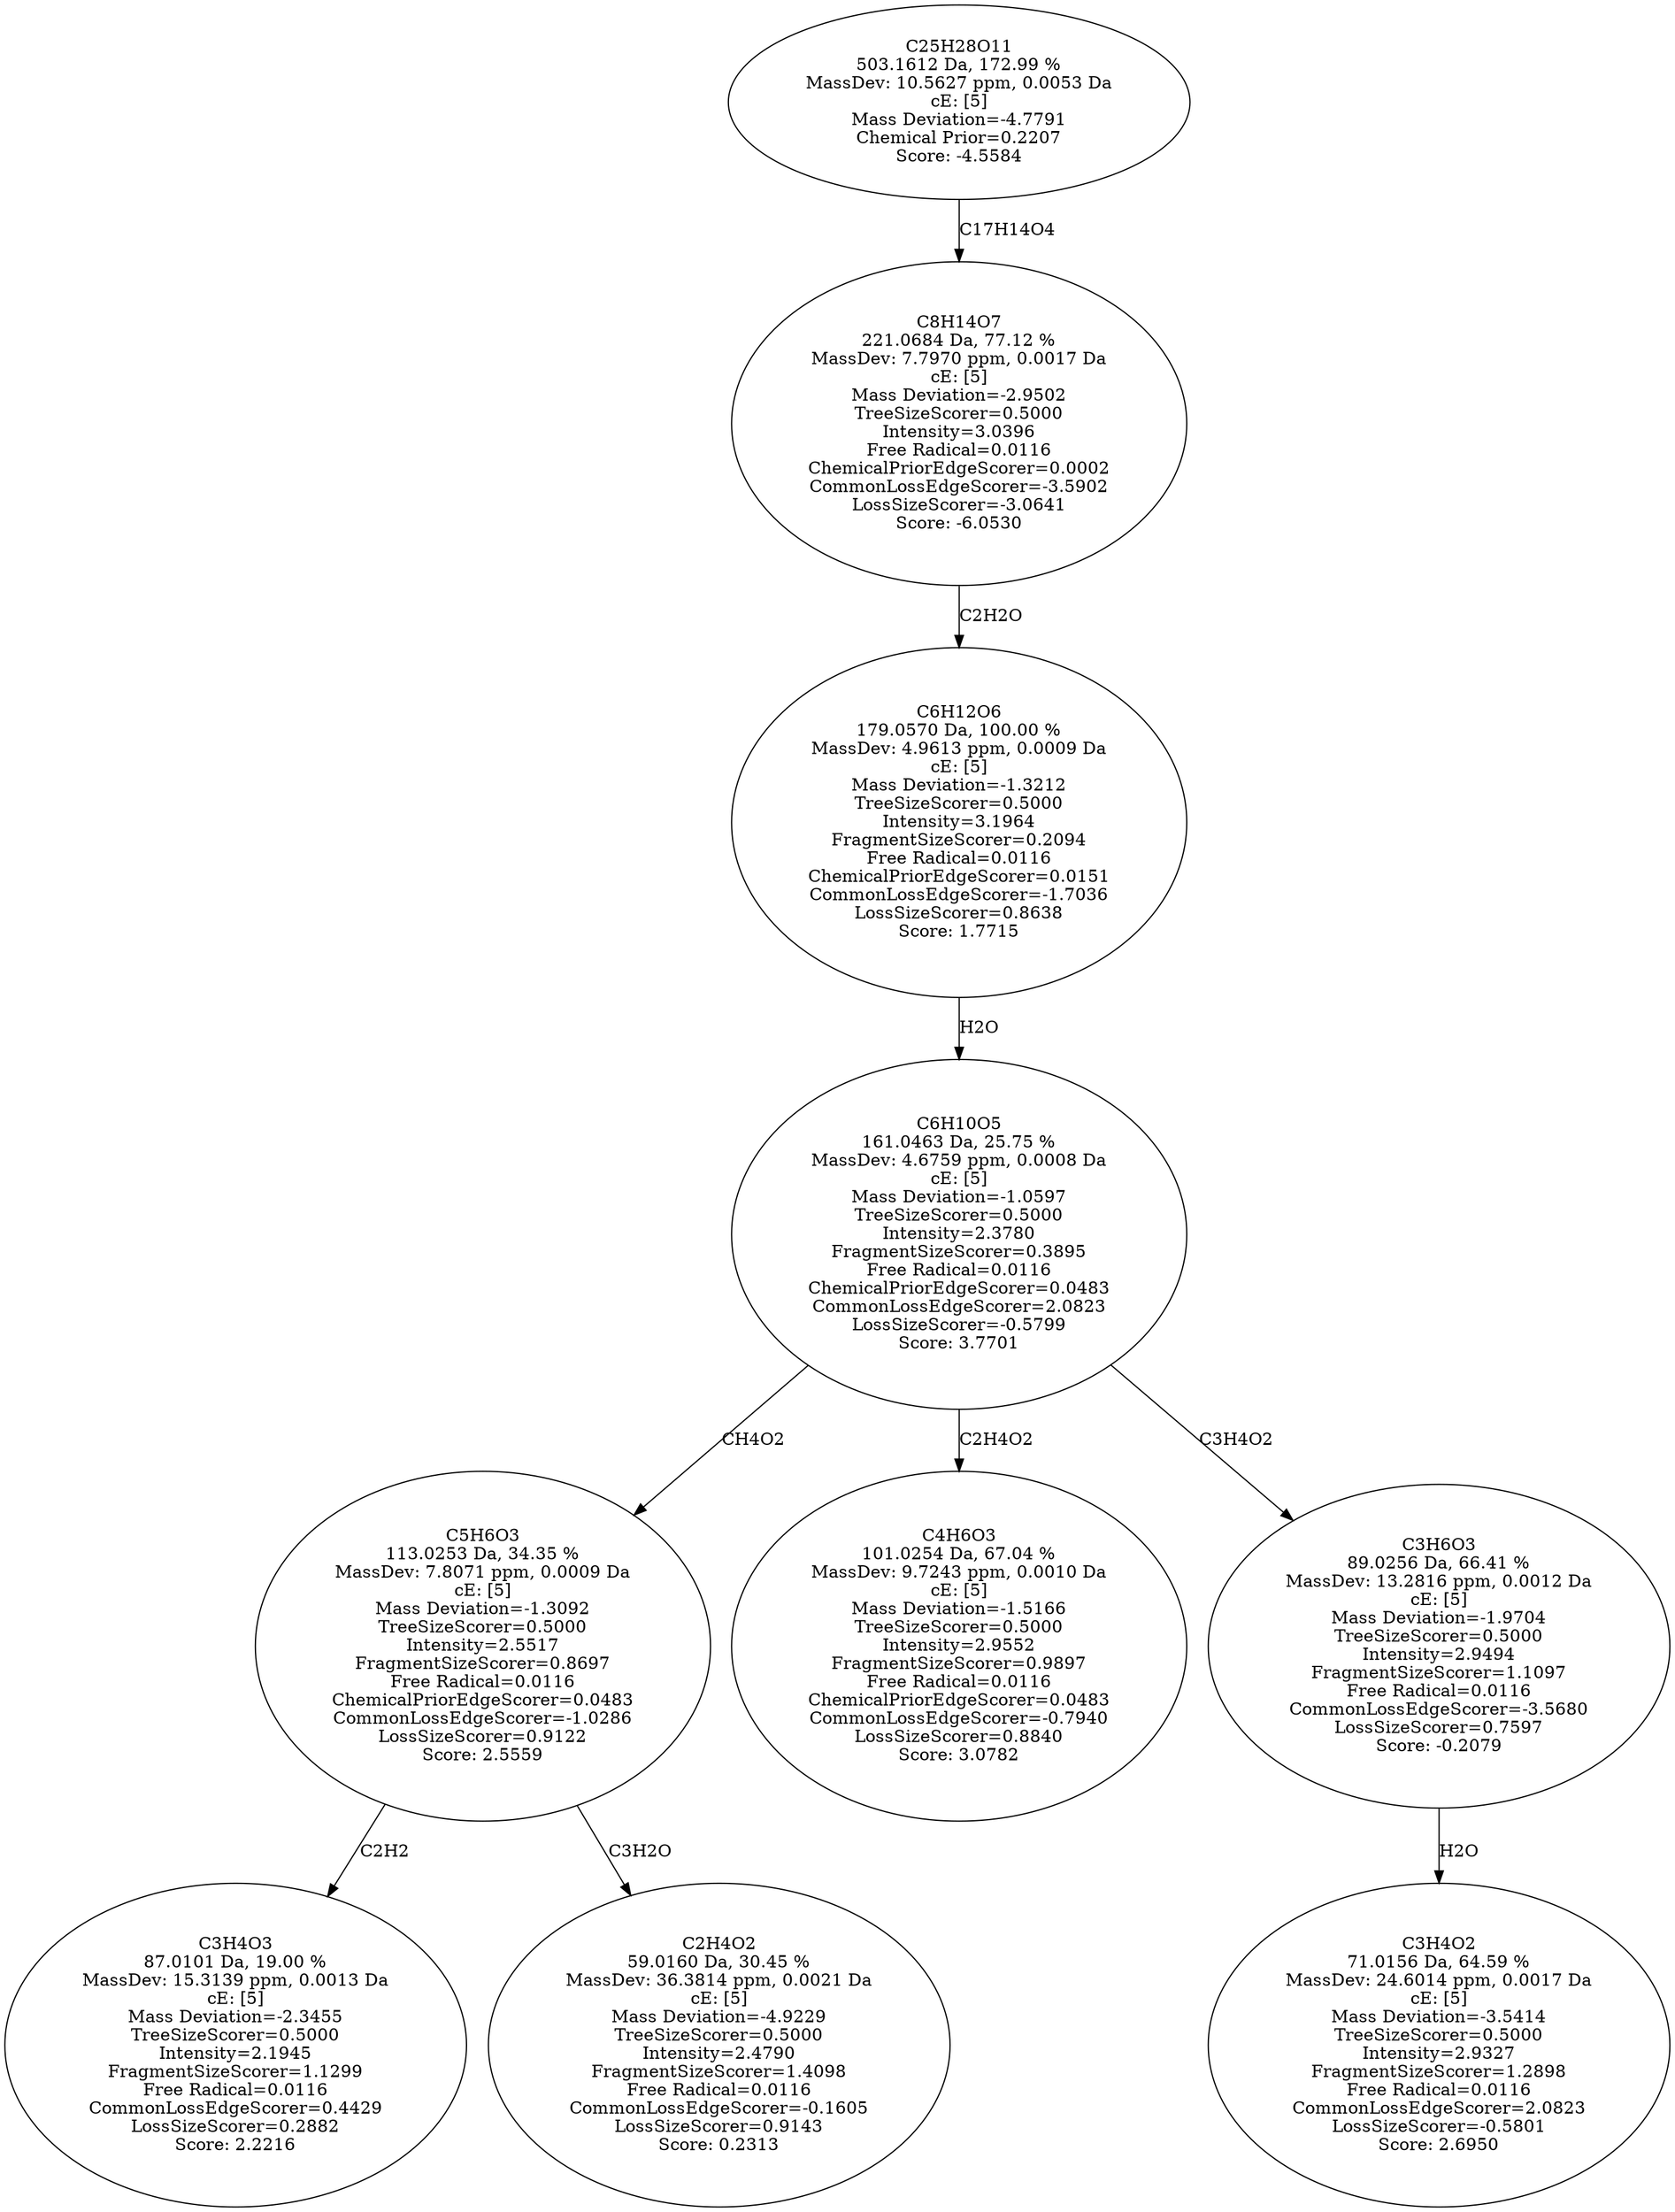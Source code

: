 strict digraph {
v1 [label="C3H4O3\n87.0101 Da, 19.00 %\nMassDev: 15.3139 ppm, 0.0013 Da\ncE: [5]\nMass Deviation=-2.3455\nTreeSizeScorer=0.5000\nIntensity=2.1945\nFragmentSizeScorer=1.1299\nFree Radical=0.0116\nCommonLossEdgeScorer=0.4429\nLossSizeScorer=0.2882\nScore: 2.2216"];
v2 [label="C2H4O2\n59.0160 Da, 30.45 %\nMassDev: 36.3814 ppm, 0.0021 Da\ncE: [5]\nMass Deviation=-4.9229\nTreeSizeScorer=0.5000\nIntensity=2.4790\nFragmentSizeScorer=1.4098\nFree Radical=0.0116\nCommonLossEdgeScorer=-0.1605\nLossSizeScorer=0.9143\nScore: 0.2313"];
v3 [label="C5H6O3\n113.0253 Da, 34.35 %\nMassDev: 7.8071 ppm, 0.0009 Da\ncE: [5]\nMass Deviation=-1.3092\nTreeSizeScorer=0.5000\nIntensity=2.5517\nFragmentSizeScorer=0.8697\nFree Radical=0.0116\nChemicalPriorEdgeScorer=0.0483\nCommonLossEdgeScorer=-1.0286\nLossSizeScorer=0.9122\nScore: 2.5559"];
v4 [label="C4H6O3\n101.0254 Da, 67.04 %\nMassDev: 9.7243 ppm, 0.0010 Da\ncE: [5]\nMass Deviation=-1.5166\nTreeSizeScorer=0.5000\nIntensity=2.9552\nFragmentSizeScorer=0.9897\nFree Radical=0.0116\nChemicalPriorEdgeScorer=0.0483\nCommonLossEdgeScorer=-0.7940\nLossSizeScorer=0.8840\nScore: 3.0782"];
v5 [label="C3H4O2\n71.0156 Da, 64.59 %\nMassDev: 24.6014 ppm, 0.0017 Da\ncE: [5]\nMass Deviation=-3.5414\nTreeSizeScorer=0.5000\nIntensity=2.9327\nFragmentSizeScorer=1.2898\nFree Radical=0.0116\nCommonLossEdgeScorer=2.0823\nLossSizeScorer=-0.5801\nScore: 2.6950"];
v6 [label="C3H6O3\n89.0256 Da, 66.41 %\nMassDev: 13.2816 ppm, 0.0012 Da\ncE: [5]\nMass Deviation=-1.9704\nTreeSizeScorer=0.5000\nIntensity=2.9494\nFragmentSizeScorer=1.1097\nFree Radical=0.0116\nCommonLossEdgeScorer=-3.5680\nLossSizeScorer=0.7597\nScore: -0.2079"];
v7 [label="C6H10O5\n161.0463 Da, 25.75 %\nMassDev: 4.6759 ppm, 0.0008 Da\ncE: [5]\nMass Deviation=-1.0597\nTreeSizeScorer=0.5000\nIntensity=2.3780\nFragmentSizeScorer=0.3895\nFree Radical=0.0116\nChemicalPriorEdgeScorer=0.0483\nCommonLossEdgeScorer=2.0823\nLossSizeScorer=-0.5799\nScore: 3.7701"];
v8 [label="C6H12O6\n179.0570 Da, 100.00 %\nMassDev: 4.9613 ppm, 0.0009 Da\ncE: [5]\nMass Deviation=-1.3212\nTreeSizeScorer=0.5000\nIntensity=3.1964\nFragmentSizeScorer=0.2094\nFree Radical=0.0116\nChemicalPriorEdgeScorer=0.0151\nCommonLossEdgeScorer=-1.7036\nLossSizeScorer=0.8638\nScore: 1.7715"];
v9 [label="C8H14O7\n221.0684 Da, 77.12 %\nMassDev: 7.7970 ppm, 0.0017 Da\ncE: [5]\nMass Deviation=-2.9502\nTreeSizeScorer=0.5000\nIntensity=3.0396\nFree Radical=0.0116\nChemicalPriorEdgeScorer=0.0002\nCommonLossEdgeScorer=-3.5902\nLossSizeScorer=-3.0641\nScore: -6.0530"];
v10 [label="C25H28O11\n503.1612 Da, 172.99 %\nMassDev: 10.5627 ppm, 0.0053 Da\ncE: [5]\nMass Deviation=-4.7791\nChemical Prior=0.2207\nScore: -4.5584"];
v3 -> v1 [label="C2H2"];
v3 -> v2 [label="C3H2O"];
v7 -> v3 [label="CH4O2"];
v7 -> v4 [label="C2H4O2"];
v6 -> v5 [label="H2O"];
v7 -> v6 [label="C3H4O2"];
v8 -> v7 [label="H2O"];
v9 -> v8 [label="C2H2O"];
v10 -> v9 [label="C17H14O4"];
}